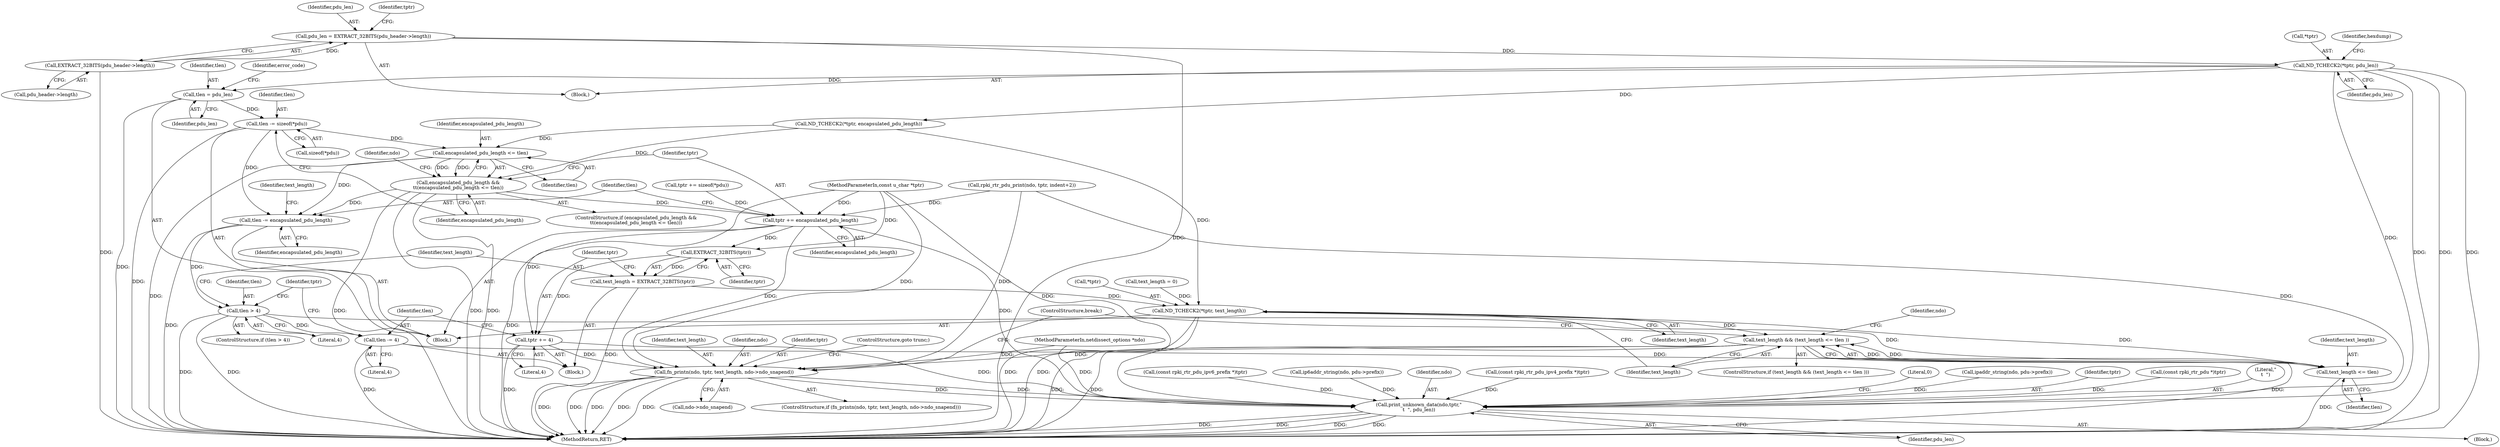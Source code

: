 digraph "1_tcpdump_83c64fce3a5226b080e535f5131a8a318f30e79b@API" {
"1000354" [label="(Call,tlen -= sizeof(*pdu))"];
"1000318" [label="(Call,tlen = pdu_len)"];
"1000133" [label="(Call,ND_TCHECK2(*tptr, pdu_len))"];
"1000127" [label="(Call,pdu_len = EXTRACT_32BITS(pdu_header->length))"];
"1000129" [label="(Call,EXTRACT_32BITS(pdu_header->length))"];
"1000362" [label="(Call,encapsulated_pdu_length <= tlen)"];
"1000360" [label="(Call,encapsulated_pdu_length &&\n\t\t(encapsulated_pdu_length <= tlen))"];
"1000383" [label="(Call,tptr += encapsulated_pdu_length)"];
"1000399" [label="(Call,EXTRACT_32BITS(tptr))"];
"1000397" [label="(Call,text_length = EXTRACT_32BITS(tptr))"];
"1000407" [label="(Call,ND_TCHECK2(*tptr, text_length))"];
"1000412" [label="(Call,text_length && (text_length <= tlen ))"];
"1000428" [label="(Call,fn_printn(ndo, tptr, text_length, ndo->ndo_snapend))"];
"1000454" [label="(Call,print_unknown_data(ndo,tptr,\"\n\t  \", pdu_len))"];
"1000414" [label="(Call,text_length <= tlen)"];
"1000401" [label="(Call,tptr += 4)"];
"1000386" [label="(Call,tlen -= encapsulated_pdu_length)"];
"1000393" [label="(Call,tlen > 4)"];
"1000404" [label="(Call,tlen -= 4)"];
"1000385" [label="(Identifier,encapsulated_pdu_length)"];
"1000464" [label="(MethodReturn,RET)"];
"1000128" [label="(Identifier,pdu_len)"];
"1000349" [label="(Call,tptr += sizeof(*pdu))"];
"1000362" [label="(Call,encapsulated_pdu_length <= tlen)"];
"1000314" [label="(Call,ND_TCHECK2(*tptr, encapsulated_pdu_length))"];
"1000386" [label="(Call,tlen -= encapsulated_pdu_length)"];
"1000219" [label="(Call,(const rpki_rtr_pdu_ipv4_prefix *)tptr)"];
"1000390" [label="(Identifier,text_length)"];
"1000460" [label="(Literal,0)"];
"1000404" [label="(Call,tlen -= 4)"];
"1000402" [label="(Identifier,tptr)"];
"1000410" [label="(Identifier,text_length)"];
"1000233" [label="(Call,ipaddr_string(ndo, pdu->prefix))"];
"1000454" [label="(Call,print_unknown_data(ndo,tptr,\"\n\t  \", pdu_len))"];
"1000356" [label="(Call,sizeof(*pdu))"];
"1000431" [label="(Identifier,text_length)"];
"1000395" [label="(Literal,4)"];
"1000456" [label="(Identifier,tptr)"];
"1000319" [label="(Identifier,tlen)"];
"1000401" [label="(Call,tptr += 4)"];
"1000297" [label="(Block,)"];
"1000398" [label="(Identifier,text_length)"];
"1000458" [label="(Identifier,pdu_len)"];
"1000109" [label="(MethodParameterIn,const u_char *tptr)"];
"1000414" [label="(Call,text_length <= tlen)"];
"1000453" [label="(Block,)"];
"1000432" [label="(Call,ndo->ndo_snapend)"];
"1000406" [label="(Literal,4)"];
"1000119" [label="(Call,(const rpki_rtr_pdu *)tptr)"];
"1000457" [label="(Literal,\"\n\t  \")"];
"1000136" [label="(Identifier,pdu_len)"];
"1000407" [label="(Call,ND_TCHECK2(*tptr, text_length))"];
"1000428" [label="(Call,fn_printn(ndo, tptr, text_length, ndo->ndo_snapend))"];
"1000400" [label="(Identifier,tptr)"];
"1000383" [label="(Call,tptr += encapsulated_pdu_length)"];
"1000260" [label="(Call,(const rpki_rtr_pdu_ipv6_prefix *)tptr)"];
"1000361" [label="(Identifier,encapsulated_pdu_length)"];
"1000405" [label="(Identifier,tlen)"];
"1000318" [label="(Call,tlen = pdu_len)"];
"1000436" [label="(ControlStructure,break;)"];
"1000387" [label="(Identifier,tlen)"];
"1000427" [label="(ControlStructure,if (fn_printn(ndo, tptr, text_length, ndo->ndo_snapend)))"];
"1000130" [label="(Call,pdu_header->length)"];
"1000360" [label="(Call,encapsulated_pdu_length &&\n\t\t(encapsulated_pdu_length <= tlen))"];
"1000111" [label="(Block,)"];
"1000359" [label="(ControlStructure,if (encapsulated_pdu_length &&\n\t\t(encapsulated_pdu_length <= tlen)))"];
"1000108" [label="(MethodParameterIn,netdissect_options *ndo)"];
"1000354" [label="(Call,tlen -= sizeof(*pdu))"];
"1000320" [label="(Identifier,pdu_len)"];
"1000376" [label="(Call,rpki_rtr_pdu_print(ndo, tptr, indent+2))"];
"1000393" [label="(Call,tlen > 4)"];
"1000409" [label="(Identifier,tptr)"];
"1000133" [label="(Call,ND_TCHECK2(*tptr, pdu_len))"];
"1000127" [label="(Call,pdu_len = EXTRACT_32BITS(pdu_header->length))"];
"1000368" [label="(Identifier,ndo)"];
"1000134" [label="(Call,*tptr)"];
"1000408" [label="(Call,*tptr)"];
"1000274" [label="(Call,ip6addr_string(ndo, pdu->prefix))"];
"1000420" [label="(Identifier,ndo)"];
"1000394" [label="(Identifier,tlen)"];
"1000403" [label="(Literal,4)"];
"1000389" [label="(Call,text_length = 0)"];
"1000384" [label="(Identifier,tptr)"];
"1000392" [label="(ControlStructure,if (tlen > 4))"];
"1000364" [label="(Identifier,tlen)"];
"1000388" [label="(Identifier,encapsulated_pdu_length)"];
"1000413" [label="(Identifier,text_length)"];
"1000355" [label="(Identifier,tlen)"];
"1000411" [label="(ControlStructure,if (text_length && (text_length <= tlen )))"];
"1000416" [label="(Identifier,tlen)"];
"1000138" [label="(Identifier,hexdump)"];
"1000135" [label="(Identifier,tptr)"];
"1000129" [label="(Call,EXTRACT_32BITS(pdu_header->length))"];
"1000396" [label="(Block,)"];
"1000429" [label="(Identifier,ndo)"];
"1000322" [label="(Identifier,error_code)"];
"1000397" [label="(Call,text_length = EXTRACT_32BITS(tptr))"];
"1000399" [label="(Call,EXTRACT_32BITS(tptr))"];
"1000430" [label="(Identifier,tptr)"];
"1000412" [label="(Call,text_length && (text_length <= tlen ))"];
"1000455" [label="(Identifier,ndo)"];
"1000415" [label="(Identifier,text_length)"];
"1000363" [label="(Identifier,encapsulated_pdu_length)"];
"1000435" [label="(ControlStructure,goto trunc;)"];
"1000354" -> "1000297"  [label="AST: "];
"1000354" -> "1000356"  [label="CFG: "];
"1000355" -> "1000354"  [label="AST: "];
"1000356" -> "1000354"  [label="AST: "];
"1000361" -> "1000354"  [label="CFG: "];
"1000354" -> "1000464"  [label="DDG: "];
"1000318" -> "1000354"  [label="DDG: "];
"1000354" -> "1000362"  [label="DDG: "];
"1000354" -> "1000386"  [label="DDG: "];
"1000318" -> "1000297"  [label="AST: "];
"1000318" -> "1000320"  [label="CFG: "];
"1000319" -> "1000318"  [label="AST: "];
"1000320" -> "1000318"  [label="AST: "];
"1000322" -> "1000318"  [label="CFG: "];
"1000318" -> "1000464"  [label="DDG: "];
"1000133" -> "1000318"  [label="DDG: "];
"1000133" -> "1000111"  [label="AST: "];
"1000133" -> "1000136"  [label="CFG: "];
"1000134" -> "1000133"  [label="AST: "];
"1000136" -> "1000133"  [label="AST: "];
"1000138" -> "1000133"  [label="CFG: "];
"1000133" -> "1000464"  [label="DDG: "];
"1000133" -> "1000464"  [label="DDG: "];
"1000133" -> "1000464"  [label="DDG: "];
"1000127" -> "1000133"  [label="DDG: "];
"1000133" -> "1000314"  [label="DDG: "];
"1000133" -> "1000454"  [label="DDG: "];
"1000127" -> "1000111"  [label="AST: "];
"1000127" -> "1000129"  [label="CFG: "];
"1000128" -> "1000127"  [label="AST: "];
"1000129" -> "1000127"  [label="AST: "];
"1000135" -> "1000127"  [label="CFG: "];
"1000127" -> "1000464"  [label="DDG: "];
"1000129" -> "1000127"  [label="DDG: "];
"1000129" -> "1000130"  [label="CFG: "];
"1000130" -> "1000129"  [label="AST: "];
"1000129" -> "1000464"  [label="DDG: "];
"1000362" -> "1000360"  [label="AST: "];
"1000362" -> "1000364"  [label="CFG: "];
"1000363" -> "1000362"  [label="AST: "];
"1000364" -> "1000362"  [label="AST: "];
"1000360" -> "1000362"  [label="CFG: "];
"1000362" -> "1000464"  [label="DDG: "];
"1000362" -> "1000360"  [label="DDG: "];
"1000362" -> "1000360"  [label="DDG: "];
"1000314" -> "1000362"  [label="DDG: "];
"1000362" -> "1000386"  [label="DDG: "];
"1000360" -> "1000359"  [label="AST: "];
"1000360" -> "1000361"  [label="CFG: "];
"1000361" -> "1000360"  [label="AST: "];
"1000368" -> "1000360"  [label="CFG: "];
"1000384" -> "1000360"  [label="CFG: "];
"1000360" -> "1000464"  [label="DDG: "];
"1000360" -> "1000464"  [label="DDG: "];
"1000360" -> "1000464"  [label="DDG: "];
"1000314" -> "1000360"  [label="DDG: "];
"1000360" -> "1000383"  [label="DDG: "];
"1000360" -> "1000386"  [label="DDG: "];
"1000383" -> "1000297"  [label="AST: "];
"1000383" -> "1000385"  [label="CFG: "];
"1000384" -> "1000383"  [label="AST: "];
"1000385" -> "1000383"  [label="AST: "];
"1000387" -> "1000383"  [label="CFG: "];
"1000383" -> "1000464"  [label="DDG: "];
"1000349" -> "1000383"  [label="DDG: "];
"1000376" -> "1000383"  [label="DDG: "];
"1000109" -> "1000383"  [label="DDG: "];
"1000383" -> "1000399"  [label="DDG: "];
"1000383" -> "1000428"  [label="DDG: "];
"1000383" -> "1000454"  [label="DDG: "];
"1000399" -> "1000397"  [label="AST: "];
"1000399" -> "1000400"  [label="CFG: "];
"1000400" -> "1000399"  [label="AST: "];
"1000397" -> "1000399"  [label="CFG: "];
"1000399" -> "1000397"  [label="DDG: "];
"1000109" -> "1000399"  [label="DDG: "];
"1000399" -> "1000401"  [label="DDG: "];
"1000397" -> "1000396"  [label="AST: "];
"1000398" -> "1000397"  [label="AST: "];
"1000402" -> "1000397"  [label="CFG: "];
"1000397" -> "1000464"  [label="DDG: "];
"1000397" -> "1000407"  [label="DDG: "];
"1000407" -> "1000297"  [label="AST: "];
"1000407" -> "1000410"  [label="CFG: "];
"1000408" -> "1000407"  [label="AST: "];
"1000410" -> "1000407"  [label="AST: "];
"1000413" -> "1000407"  [label="CFG: "];
"1000407" -> "1000464"  [label="DDG: "];
"1000407" -> "1000464"  [label="DDG: "];
"1000314" -> "1000407"  [label="DDG: "];
"1000389" -> "1000407"  [label="DDG: "];
"1000407" -> "1000412"  [label="DDG: "];
"1000407" -> "1000414"  [label="DDG: "];
"1000412" -> "1000411"  [label="AST: "];
"1000412" -> "1000413"  [label="CFG: "];
"1000412" -> "1000414"  [label="CFG: "];
"1000413" -> "1000412"  [label="AST: "];
"1000414" -> "1000412"  [label="AST: "];
"1000420" -> "1000412"  [label="CFG: "];
"1000436" -> "1000412"  [label="CFG: "];
"1000412" -> "1000464"  [label="DDG: "];
"1000412" -> "1000464"  [label="DDG: "];
"1000412" -> "1000464"  [label="DDG: "];
"1000414" -> "1000412"  [label="DDG: "];
"1000414" -> "1000412"  [label="DDG: "];
"1000412" -> "1000428"  [label="DDG: "];
"1000428" -> "1000427"  [label="AST: "];
"1000428" -> "1000432"  [label="CFG: "];
"1000429" -> "1000428"  [label="AST: "];
"1000430" -> "1000428"  [label="AST: "];
"1000431" -> "1000428"  [label="AST: "];
"1000432" -> "1000428"  [label="AST: "];
"1000435" -> "1000428"  [label="CFG: "];
"1000436" -> "1000428"  [label="CFG: "];
"1000428" -> "1000464"  [label="DDG: "];
"1000428" -> "1000464"  [label="DDG: "];
"1000428" -> "1000464"  [label="DDG: "];
"1000428" -> "1000464"  [label="DDG: "];
"1000428" -> "1000464"  [label="DDG: "];
"1000376" -> "1000428"  [label="DDG: "];
"1000108" -> "1000428"  [label="DDG: "];
"1000401" -> "1000428"  [label="DDG: "];
"1000109" -> "1000428"  [label="DDG: "];
"1000428" -> "1000454"  [label="DDG: "];
"1000428" -> "1000454"  [label="DDG: "];
"1000454" -> "1000453"  [label="AST: "];
"1000454" -> "1000458"  [label="CFG: "];
"1000455" -> "1000454"  [label="AST: "];
"1000456" -> "1000454"  [label="AST: "];
"1000457" -> "1000454"  [label="AST: "];
"1000458" -> "1000454"  [label="AST: "];
"1000460" -> "1000454"  [label="CFG: "];
"1000454" -> "1000464"  [label="DDG: "];
"1000454" -> "1000464"  [label="DDG: "];
"1000454" -> "1000464"  [label="DDG: "];
"1000454" -> "1000464"  [label="DDG: "];
"1000376" -> "1000454"  [label="DDG: "];
"1000274" -> "1000454"  [label="DDG: "];
"1000233" -> "1000454"  [label="DDG: "];
"1000108" -> "1000454"  [label="DDG: "];
"1000219" -> "1000454"  [label="DDG: "];
"1000401" -> "1000454"  [label="DDG: "];
"1000119" -> "1000454"  [label="DDG: "];
"1000260" -> "1000454"  [label="DDG: "];
"1000109" -> "1000454"  [label="DDG: "];
"1000414" -> "1000416"  [label="CFG: "];
"1000415" -> "1000414"  [label="AST: "];
"1000416" -> "1000414"  [label="AST: "];
"1000414" -> "1000464"  [label="DDG: "];
"1000393" -> "1000414"  [label="DDG: "];
"1000404" -> "1000414"  [label="DDG: "];
"1000401" -> "1000396"  [label="AST: "];
"1000401" -> "1000403"  [label="CFG: "];
"1000402" -> "1000401"  [label="AST: "];
"1000403" -> "1000401"  [label="AST: "];
"1000405" -> "1000401"  [label="CFG: "];
"1000401" -> "1000464"  [label="DDG: "];
"1000109" -> "1000401"  [label="DDG: "];
"1000386" -> "1000297"  [label="AST: "];
"1000386" -> "1000388"  [label="CFG: "];
"1000387" -> "1000386"  [label="AST: "];
"1000388" -> "1000386"  [label="AST: "];
"1000390" -> "1000386"  [label="CFG: "];
"1000386" -> "1000464"  [label="DDG: "];
"1000386" -> "1000393"  [label="DDG: "];
"1000393" -> "1000392"  [label="AST: "];
"1000393" -> "1000395"  [label="CFG: "];
"1000394" -> "1000393"  [label="AST: "];
"1000395" -> "1000393"  [label="AST: "];
"1000398" -> "1000393"  [label="CFG: "];
"1000409" -> "1000393"  [label="CFG: "];
"1000393" -> "1000464"  [label="DDG: "];
"1000393" -> "1000464"  [label="DDG: "];
"1000393" -> "1000404"  [label="DDG: "];
"1000404" -> "1000396"  [label="AST: "];
"1000404" -> "1000406"  [label="CFG: "];
"1000405" -> "1000404"  [label="AST: "];
"1000406" -> "1000404"  [label="AST: "];
"1000409" -> "1000404"  [label="CFG: "];
"1000404" -> "1000464"  [label="DDG: "];
}
